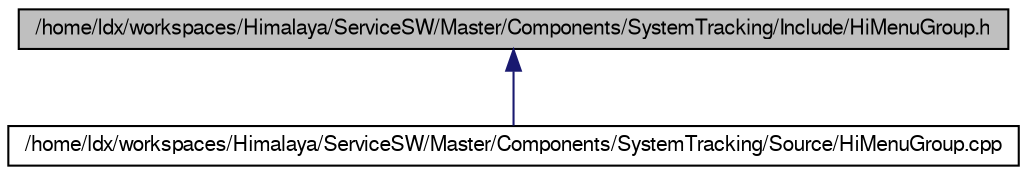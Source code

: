 digraph G
{
  edge [fontname="FreeSans",fontsize="10",labelfontname="FreeSans",labelfontsize="10"];
  node [fontname="FreeSans",fontsize="10",shape=record];
  Node1 [label="/home/ldx/workspaces/Himalaya/ServiceSW/Master/Components/SystemTracking/Include/HiMenuGroup.h",height=0.2,width=0.4,color="black", fillcolor="grey75", style="filled" fontcolor="black"];
  Node1 -> Node2 [dir="back",color="midnightblue",fontsize="10",style="solid",fontname="FreeSans"];
  Node2 [label="/home/ldx/workspaces/Himalaya/ServiceSW/Master/Components/SystemTracking/Source/HiMenuGroup.cpp",height=0.2,width=0.4,color="black", fillcolor="white", style="filled",URL="$HiMenuGroup_8cpp.html",tooltip="Implementation of himalaya menu group."];
}
